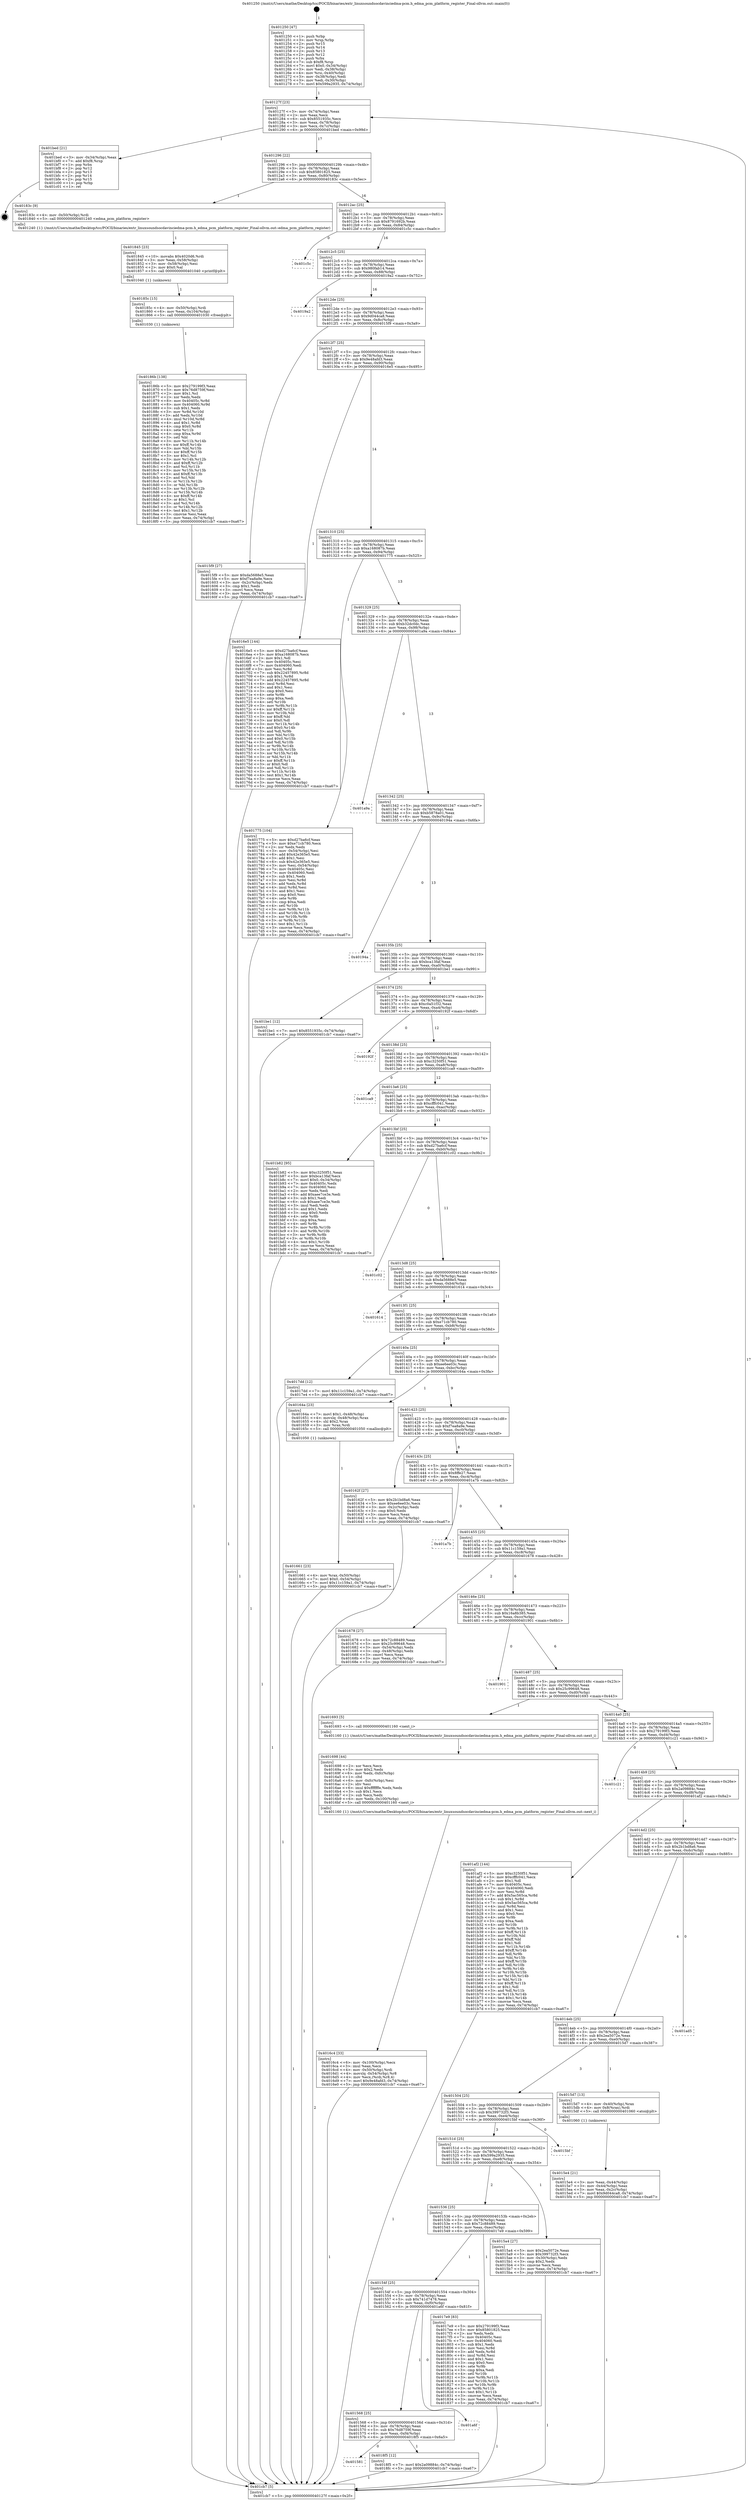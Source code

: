 digraph "0x401250" {
  label = "0x401250 (/mnt/c/Users/mathe/Desktop/tcc/POCII/binaries/extr_linuxsoundsocdavinciedma-pcm.h_edma_pcm_platform_register_Final-ollvm.out::main(0))"
  labelloc = "t"
  node[shape=record]

  Entry [label="",width=0.3,height=0.3,shape=circle,fillcolor=black,style=filled]
  "0x40127f" [label="{
     0x40127f [23]\l
     | [instrs]\l
     &nbsp;&nbsp;0x40127f \<+3\>: mov -0x74(%rbp),%eax\l
     &nbsp;&nbsp;0x401282 \<+2\>: mov %eax,%ecx\l
     &nbsp;&nbsp;0x401284 \<+6\>: sub $0x8551935c,%ecx\l
     &nbsp;&nbsp;0x40128a \<+3\>: mov %eax,-0x78(%rbp)\l
     &nbsp;&nbsp;0x40128d \<+3\>: mov %ecx,-0x7c(%rbp)\l
     &nbsp;&nbsp;0x401290 \<+6\>: je 0000000000401bed \<main+0x99d\>\l
  }"]
  "0x401bed" [label="{
     0x401bed [21]\l
     | [instrs]\l
     &nbsp;&nbsp;0x401bed \<+3\>: mov -0x34(%rbp),%eax\l
     &nbsp;&nbsp;0x401bf0 \<+7\>: add $0xf8,%rsp\l
     &nbsp;&nbsp;0x401bf7 \<+1\>: pop %rbx\l
     &nbsp;&nbsp;0x401bf8 \<+2\>: pop %r12\l
     &nbsp;&nbsp;0x401bfa \<+2\>: pop %r13\l
     &nbsp;&nbsp;0x401bfc \<+2\>: pop %r14\l
     &nbsp;&nbsp;0x401bfe \<+2\>: pop %r15\l
     &nbsp;&nbsp;0x401c00 \<+1\>: pop %rbp\l
     &nbsp;&nbsp;0x401c01 \<+1\>: ret\l
  }"]
  "0x401296" [label="{
     0x401296 [22]\l
     | [instrs]\l
     &nbsp;&nbsp;0x401296 \<+5\>: jmp 000000000040129b \<main+0x4b\>\l
     &nbsp;&nbsp;0x40129b \<+3\>: mov -0x78(%rbp),%eax\l
     &nbsp;&nbsp;0x40129e \<+5\>: sub $0x85801825,%eax\l
     &nbsp;&nbsp;0x4012a3 \<+3\>: mov %eax,-0x80(%rbp)\l
     &nbsp;&nbsp;0x4012a6 \<+6\>: je 000000000040183c \<main+0x5ec\>\l
  }"]
  Exit [label="",width=0.3,height=0.3,shape=circle,fillcolor=black,style=filled,peripheries=2]
  "0x40183c" [label="{
     0x40183c [9]\l
     | [instrs]\l
     &nbsp;&nbsp;0x40183c \<+4\>: mov -0x50(%rbp),%rdi\l
     &nbsp;&nbsp;0x401840 \<+5\>: call 0000000000401240 \<edma_pcm_platform_register\>\l
     | [calls]\l
     &nbsp;&nbsp;0x401240 \{1\} (/mnt/c/Users/mathe/Desktop/tcc/POCII/binaries/extr_linuxsoundsocdavinciedma-pcm.h_edma_pcm_platform_register_Final-ollvm.out::edma_pcm_platform_register)\l
  }"]
  "0x4012ac" [label="{
     0x4012ac [25]\l
     | [instrs]\l
     &nbsp;&nbsp;0x4012ac \<+5\>: jmp 00000000004012b1 \<main+0x61\>\l
     &nbsp;&nbsp;0x4012b1 \<+3\>: mov -0x78(%rbp),%eax\l
     &nbsp;&nbsp;0x4012b4 \<+5\>: sub $0x8791692b,%eax\l
     &nbsp;&nbsp;0x4012b9 \<+6\>: mov %eax,-0x84(%rbp)\l
     &nbsp;&nbsp;0x4012bf \<+6\>: je 0000000000401c5c \<main+0xa0c\>\l
  }"]
  "0x401581" [label="{
     0x401581\l
  }", style=dashed]
  "0x401c5c" [label="{
     0x401c5c\l
  }", style=dashed]
  "0x4012c5" [label="{
     0x4012c5 [25]\l
     | [instrs]\l
     &nbsp;&nbsp;0x4012c5 \<+5\>: jmp 00000000004012ca \<main+0x7a\>\l
     &nbsp;&nbsp;0x4012ca \<+3\>: mov -0x78(%rbp),%eax\l
     &nbsp;&nbsp;0x4012cd \<+5\>: sub $0x980fab14,%eax\l
     &nbsp;&nbsp;0x4012d2 \<+6\>: mov %eax,-0x88(%rbp)\l
     &nbsp;&nbsp;0x4012d8 \<+6\>: je 00000000004019a2 \<main+0x752\>\l
  }"]
  "0x4018f5" [label="{
     0x4018f5 [12]\l
     | [instrs]\l
     &nbsp;&nbsp;0x4018f5 \<+7\>: movl $0x2a09884c,-0x74(%rbp)\l
     &nbsp;&nbsp;0x4018fc \<+5\>: jmp 0000000000401cb7 \<main+0xa67\>\l
  }"]
  "0x4019a2" [label="{
     0x4019a2\l
  }", style=dashed]
  "0x4012de" [label="{
     0x4012de [25]\l
     | [instrs]\l
     &nbsp;&nbsp;0x4012de \<+5\>: jmp 00000000004012e3 \<main+0x93\>\l
     &nbsp;&nbsp;0x4012e3 \<+3\>: mov -0x78(%rbp),%eax\l
     &nbsp;&nbsp;0x4012e6 \<+5\>: sub $0x9d044ca8,%eax\l
     &nbsp;&nbsp;0x4012eb \<+6\>: mov %eax,-0x8c(%rbp)\l
     &nbsp;&nbsp;0x4012f1 \<+6\>: je 00000000004015f9 \<main+0x3a9\>\l
  }"]
  "0x401568" [label="{
     0x401568 [25]\l
     | [instrs]\l
     &nbsp;&nbsp;0x401568 \<+5\>: jmp 000000000040156d \<main+0x31d\>\l
     &nbsp;&nbsp;0x40156d \<+3\>: mov -0x78(%rbp),%eax\l
     &nbsp;&nbsp;0x401570 \<+5\>: sub $0x76d8759f,%eax\l
     &nbsp;&nbsp;0x401575 \<+6\>: mov %eax,-0xf4(%rbp)\l
     &nbsp;&nbsp;0x40157b \<+6\>: je 00000000004018f5 \<main+0x6a5\>\l
  }"]
  "0x4015f9" [label="{
     0x4015f9 [27]\l
     | [instrs]\l
     &nbsp;&nbsp;0x4015f9 \<+5\>: mov $0xda5688e5,%eax\l
     &nbsp;&nbsp;0x4015fe \<+5\>: mov $0xf7ea8a9e,%ecx\l
     &nbsp;&nbsp;0x401603 \<+3\>: mov -0x2c(%rbp),%edx\l
     &nbsp;&nbsp;0x401606 \<+3\>: cmp $0x1,%edx\l
     &nbsp;&nbsp;0x401609 \<+3\>: cmovl %ecx,%eax\l
     &nbsp;&nbsp;0x40160c \<+3\>: mov %eax,-0x74(%rbp)\l
     &nbsp;&nbsp;0x40160f \<+5\>: jmp 0000000000401cb7 \<main+0xa67\>\l
  }"]
  "0x4012f7" [label="{
     0x4012f7 [25]\l
     | [instrs]\l
     &nbsp;&nbsp;0x4012f7 \<+5\>: jmp 00000000004012fc \<main+0xac\>\l
     &nbsp;&nbsp;0x4012fc \<+3\>: mov -0x78(%rbp),%eax\l
     &nbsp;&nbsp;0x4012ff \<+5\>: sub $0x9e48afd3,%eax\l
     &nbsp;&nbsp;0x401304 \<+6\>: mov %eax,-0x90(%rbp)\l
     &nbsp;&nbsp;0x40130a \<+6\>: je 00000000004016e5 \<main+0x495\>\l
  }"]
  "0x401a6f" [label="{
     0x401a6f\l
  }", style=dashed]
  "0x4016e5" [label="{
     0x4016e5 [144]\l
     | [instrs]\l
     &nbsp;&nbsp;0x4016e5 \<+5\>: mov $0xd27ba6cf,%eax\l
     &nbsp;&nbsp;0x4016ea \<+5\>: mov $0xa168087b,%ecx\l
     &nbsp;&nbsp;0x4016ef \<+2\>: mov $0x1,%dl\l
     &nbsp;&nbsp;0x4016f1 \<+7\>: mov 0x40405c,%esi\l
     &nbsp;&nbsp;0x4016f8 \<+7\>: mov 0x404060,%edi\l
     &nbsp;&nbsp;0x4016ff \<+3\>: mov %esi,%r8d\l
     &nbsp;&nbsp;0x401702 \<+7\>: sub $0x22457895,%r8d\l
     &nbsp;&nbsp;0x401709 \<+4\>: sub $0x1,%r8d\l
     &nbsp;&nbsp;0x40170d \<+7\>: add $0x22457895,%r8d\l
     &nbsp;&nbsp;0x401714 \<+4\>: imul %r8d,%esi\l
     &nbsp;&nbsp;0x401718 \<+3\>: and $0x1,%esi\l
     &nbsp;&nbsp;0x40171b \<+3\>: cmp $0x0,%esi\l
     &nbsp;&nbsp;0x40171e \<+4\>: sete %r9b\l
     &nbsp;&nbsp;0x401722 \<+3\>: cmp $0xa,%edi\l
     &nbsp;&nbsp;0x401725 \<+4\>: setl %r10b\l
     &nbsp;&nbsp;0x401729 \<+3\>: mov %r9b,%r11b\l
     &nbsp;&nbsp;0x40172c \<+4\>: xor $0xff,%r11b\l
     &nbsp;&nbsp;0x401730 \<+3\>: mov %r10b,%bl\l
     &nbsp;&nbsp;0x401733 \<+3\>: xor $0xff,%bl\l
     &nbsp;&nbsp;0x401736 \<+3\>: xor $0x0,%dl\l
     &nbsp;&nbsp;0x401739 \<+3\>: mov %r11b,%r14b\l
     &nbsp;&nbsp;0x40173c \<+4\>: and $0x0,%r14b\l
     &nbsp;&nbsp;0x401740 \<+3\>: and %dl,%r9b\l
     &nbsp;&nbsp;0x401743 \<+3\>: mov %bl,%r15b\l
     &nbsp;&nbsp;0x401746 \<+4\>: and $0x0,%r15b\l
     &nbsp;&nbsp;0x40174a \<+3\>: and %dl,%r10b\l
     &nbsp;&nbsp;0x40174d \<+3\>: or %r9b,%r14b\l
     &nbsp;&nbsp;0x401750 \<+3\>: or %r10b,%r15b\l
     &nbsp;&nbsp;0x401753 \<+3\>: xor %r15b,%r14b\l
     &nbsp;&nbsp;0x401756 \<+3\>: or %bl,%r11b\l
     &nbsp;&nbsp;0x401759 \<+4\>: xor $0xff,%r11b\l
     &nbsp;&nbsp;0x40175d \<+3\>: or $0x0,%dl\l
     &nbsp;&nbsp;0x401760 \<+3\>: and %dl,%r11b\l
     &nbsp;&nbsp;0x401763 \<+3\>: or %r11b,%r14b\l
     &nbsp;&nbsp;0x401766 \<+4\>: test $0x1,%r14b\l
     &nbsp;&nbsp;0x40176a \<+3\>: cmovne %ecx,%eax\l
     &nbsp;&nbsp;0x40176d \<+3\>: mov %eax,-0x74(%rbp)\l
     &nbsp;&nbsp;0x401770 \<+5\>: jmp 0000000000401cb7 \<main+0xa67\>\l
  }"]
  "0x401310" [label="{
     0x401310 [25]\l
     | [instrs]\l
     &nbsp;&nbsp;0x401310 \<+5\>: jmp 0000000000401315 \<main+0xc5\>\l
     &nbsp;&nbsp;0x401315 \<+3\>: mov -0x78(%rbp),%eax\l
     &nbsp;&nbsp;0x401318 \<+5\>: sub $0xa168087b,%eax\l
     &nbsp;&nbsp;0x40131d \<+6\>: mov %eax,-0x94(%rbp)\l
     &nbsp;&nbsp;0x401323 \<+6\>: je 0000000000401775 \<main+0x525\>\l
  }"]
  "0x40186b" [label="{
     0x40186b [138]\l
     | [instrs]\l
     &nbsp;&nbsp;0x40186b \<+5\>: mov $0x279199f3,%eax\l
     &nbsp;&nbsp;0x401870 \<+5\>: mov $0x76d8759f,%esi\l
     &nbsp;&nbsp;0x401875 \<+2\>: mov $0x1,%cl\l
     &nbsp;&nbsp;0x401877 \<+2\>: xor %edx,%edx\l
     &nbsp;&nbsp;0x401879 \<+8\>: mov 0x40405c,%r8d\l
     &nbsp;&nbsp;0x401881 \<+8\>: mov 0x404060,%r9d\l
     &nbsp;&nbsp;0x401889 \<+3\>: sub $0x1,%edx\l
     &nbsp;&nbsp;0x40188c \<+3\>: mov %r8d,%r10d\l
     &nbsp;&nbsp;0x40188f \<+3\>: add %edx,%r10d\l
     &nbsp;&nbsp;0x401892 \<+4\>: imul %r10d,%r8d\l
     &nbsp;&nbsp;0x401896 \<+4\>: and $0x1,%r8d\l
     &nbsp;&nbsp;0x40189a \<+4\>: cmp $0x0,%r8d\l
     &nbsp;&nbsp;0x40189e \<+4\>: sete %r11b\l
     &nbsp;&nbsp;0x4018a2 \<+4\>: cmp $0xa,%r9d\l
     &nbsp;&nbsp;0x4018a6 \<+3\>: setl %bl\l
     &nbsp;&nbsp;0x4018a9 \<+3\>: mov %r11b,%r14b\l
     &nbsp;&nbsp;0x4018ac \<+4\>: xor $0xff,%r14b\l
     &nbsp;&nbsp;0x4018b0 \<+3\>: mov %bl,%r15b\l
     &nbsp;&nbsp;0x4018b3 \<+4\>: xor $0xff,%r15b\l
     &nbsp;&nbsp;0x4018b7 \<+3\>: xor $0x1,%cl\l
     &nbsp;&nbsp;0x4018ba \<+3\>: mov %r14b,%r12b\l
     &nbsp;&nbsp;0x4018bd \<+4\>: and $0xff,%r12b\l
     &nbsp;&nbsp;0x4018c1 \<+3\>: and %cl,%r11b\l
     &nbsp;&nbsp;0x4018c4 \<+3\>: mov %r15b,%r13b\l
     &nbsp;&nbsp;0x4018c7 \<+4\>: and $0xff,%r13b\l
     &nbsp;&nbsp;0x4018cb \<+2\>: and %cl,%bl\l
     &nbsp;&nbsp;0x4018cd \<+3\>: or %r11b,%r12b\l
     &nbsp;&nbsp;0x4018d0 \<+3\>: or %bl,%r13b\l
     &nbsp;&nbsp;0x4018d3 \<+3\>: xor %r13b,%r12b\l
     &nbsp;&nbsp;0x4018d6 \<+3\>: or %r15b,%r14b\l
     &nbsp;&nbsp;0x4018d9 \<+4\>: xor $0xff,%r14b\l
     &nbsp;&nbsp;0x4018dd \<+3\>: or $0x1,%cl\l
     &nbsp;&nbsp;0x4018e0 \<+3\>: and %cl,%r14b\l
     &nbsp;&nbsp;0x4018e3 \<+3\>: or %r14b,%r12b\l
     &nbsp;&nbsp;0x4018e6 \<+4\>: test $0x1,%r12b\l
     &nbsp;&nbsp;0x4018ea \<+3\>: cmovne %esi,%eax\l
     &nbsp;&nbsp;0x4018ed \<+3\>: mov %eax,-0x74(%rbp)\l
     &nbsp;&nbsp;0x4018f0 \<+5\>: jmp 0000000000401cb7 \<main+0xa67\>\l
  }"]
  "0x401775" [label="{
     0x401775 [104]\l
     | [instrs]\l
     &nbsp;&nbsp;0x401775 \<+5\>: mov $0xd27ba6cf,%eax\l
     &nbsp;&nbsp;0x40177a \<+5\>: mov $0xe71cb780,%ecx\l
     &nbsp;&nbsp;0x40177f \<+2\>: xor %edx,%edx\l
     &nbsp;&nbsp;0x401781 \<+3\>: mov -0x54(%rbp),%esi\l
     &nbsp;&nbsp;0x401784 \<+6\>: add $0x42e365e5,%esi\l
     &nbsp;&nbsp;0x40178a \<+3\>: add $0x1,%esi\l
     &nbsp;&nbsp;0x40178d \<+6\>: sub $0x42e365e5,%esi\l
     &nbsp;&nbsp;0x401793 \<+3\>: mov %esi,-0x54(%rbp)\l
     &nbsp;&nbsp;0x401796 \<+7\>: mov 0x40405c,%esi\l
     &nbsp;&nbsp;0x40179d \<+7\>: mov 0x404060,%edi\l
     &nbsp;&nbsp;0x4017a4 \<+3\>: sub $0x1,%edx\l
     &nbsp;&nbsp;0x4017a7 \<+3\>: mov %esi,%r8d\l
     &nbsp;&nbsp;0x4017aa \<+3\>: add %edx,%r8d\l
     &nbsp;&nbsp;0x4017ad \<+4\>: imul %r8d,%esi\l
     &nbsp;&nbsp;0x4017b1 \<+3\>: and $0x1,%esi\l
     &nbsp;&nbsp;0x4017b4 \<+3\>: cmp $0x0,%esi\l
     &nbsp;&nbsp;0x4017b7 \<+4\>: sete %r9b\l
     &nbsp;&nbsp;0x4017bb \<+3\>: cmp $0xa,%edi\l
     &nbsp;&nbsp;0x4017be \<+4\>: setl %r10b\l
     &nbsp;&nbsp;0x4017c2 \<+3\>: mov %r9b,%r11b\l
     &nbsp;&nbsp;0x4017c5 \<+3\>: and %r10b,%r11b\l
     &nbsp;&nbsp;0x4017c8 \<+3\>: xor %r10b,%r9b\l
     &nbsp;&nbsp;0x4017cb \<+3\>: or %r9b,%r11b\l
     &nbsp;&nbsp;0x4017ce \<+4\>: test $0x1,%r11b\l
     &nbsp;&nbsp;0x4017d2 \<+3\>: cmovne %ecx,%eax\l
     &nbsp;&nbsp;0x4017d5 \<+3\>: mov %eax,-0x74(%rbp)\l
     &nbsp;&nbsp;0x4017d8 \<+5\>: jmp 0000000000401cb7 \<main+0xa67\>\l
  }"]
  "0x401329" [label="{
     0x401329 [25]\l
     | [instrs]\l
     &nbsp;&nbsp;0x401329 \<+5\>: jmp 000000000040132e \<main+0xde\>\l
     &nbsp;&nbsp;0x40132e \<+3\>: mov -0x78(%rbp),%eax\l
     &nbsp;&nbsp;0x401331 \<+5\>: sub $0xb32dc0dc,%eax\l
     &nbsp;&nbsp;0x401336 \<+6\>: mov %eax,-0x98(%rbp)\l
     &nbsp;&nbsp;0x40133c \<+6\>: je 0000000000401a9a \<main+0x84a\>\l
  }"]
  "0x40185c" [label="{
     0x40185c [15]\l
     | [instrs]\l
     &nbsp;&nbsp;0x40185c \<+4\>: mov -0x50(%rbp),%rdi\l
     &nbsp;&nbsp;0x401860 \<+6\>: mov %eax,-0x104(%rbp)\l
     &nbsp;&nbsp;0x401866 \<+5\>: call 0000000000401030 \<free@plt\>\l
     | [calls]\l
     &nbsp;&nbsp;0x401030 \{1\} (unknown)\l
  }"]
  "0x401a9a" [label="{
     0x401a9a\l
  }", style=dashed]
  "0x401342" [label="{
     0x401342 [25]\l
     | [instrs]\l
     &nbsp;&nbsp;0x401342 \<+5\>: jmp 0000000000401347 \<main+0xf7\>\l
     &nbsp;&nbsp;0x401347 \<+3\>: mov -0x78(%rbp),%eax\l
     &nbsp;&nbsp;0x40134a \<+5\>: sub $0xb5878a01,%eax\l
     &nbsp;&nbsp;0x40134f \<+6\>: mov %eax,-0x9c(%rbp)\l
     &nbsp;&nbsp;0x401355 \<+6\>: je 000000000040194a \<main+0x6fa\>\l
  }"]
  "0x401845" [label="{
     0x401845 [23]\l
     | [instrs]\l
     &nbsp;&nbsp;0x401845 \<+10\>: movabs $0x4020d6,%rdi\l
     &nbsp;&nbsp;0x40184f \<+3\>: mov %eax,-0x58(%rbp)\l
     &nbsp;&nbsp;0x401852 \<+3\>: mov -0x58(%rbp),%esi\l
     &nbsp;&nbsp;0x401855 \<+2\>: mov $0x0,%al\l
     &nbsp;&nbsp;0x401857 \<+5\>: call 0000000000401040 \<printf@plt\>\l
     | [calls]\l
     &nbsp;&nbsp;0x401040 \{1\} (unknown)\l
  }"]
  "0x40194a" [label="{
     0x40194a\l
  }", style=dashed]
  "0x40135b" [label="{
     0x40135b [25]\l
     | [instrs]\l
     &nbsp;&nbsp;0x40135b \<+5\>: jmp 0000000000401360 \<main+0x110\>\l
     &nbsp;&nbsp;0x401360 \<+3\>: mov -0x78(%rbp),%eax\l
     &nbsp;&nbsp;0x401363 \<+5\>: sub $0xbca13faf,%eax\l
     &nbsp;&nbsp;0x401368 \<+6\>: mov %eax,-0xa0(%rbp)\l
     &nbsp;&nbsp;0x40136e \<+6\>: je 0000000000401be1 \<main+0x991\>\l
  }"]
  "0x40154f" [label="{
     0x40154f [25]\l
     | [instrs]\l
     &nbsp;&nbsp;0x40154f \<+5\>: jmp 0000000000401554 \<main+0x304\>\l
     &nbsp;&nbsp;0x401554 \<+3\>: mov -0x78(%rbp),%eax\l
     &nbsp;&nbsp;0x401557 \<+5\>: sub $0x741d7478,%eax\l
     &nbsp;&nbsp;0x40155c \<+6\>: mov %eax,-0xf0(%rbp)\l
     &nbsp;&nbsp;0x401562 \<+6\>: je 0000000000401a6f \<main+0x81f\>\l
  }"]
  "0x401be1" [label="{
     0x401be1 [12]\l
     | [instrs]\l
     &nbsp;&nbsp;0x401be1 \<+7\>: movl $0x8551935c,-0x74(%rbp)\l
     &nbsp;&nbsp;0x401be8 \<+5\>: jmp 0000000000401cb7 \<main+0xa67\>\l
  }"]
  "0x401374" [label="{
     0x401374 [25]\l
     | [instrs]\l
     &nbsp;&nbsp;0x401374 \<+5\>: jmp 0000000000401379 \<main+0x129\>\l
     &nbsp;&nbsp;0x401379 \<+3\>: mov -0x78(%rbp),%eax\l
     &nbsp;&nbsp;0x40137c \<+5\>: sub $0xc0a51f32,%eax\l
     &nbsp;&nbsp;0x401381 \<+6\>: mov %eax,-0xa4(%rbp)\l
     &nbsp;&nbsp;0x401387 \<+6\>: je 000000000040192f \<main+0x6df\>\l
  }"]
  "0x4017e9" [label="{
     0x4017e9 [83]\l
     | [instrs]\l
     &nbsp;&nbsp;0x4017e9 \<+5\>: mov $0x279199f3,%eax\l
     &nbsp;&nbsp;0x4017ee \<+5\>: mov $0x85801825,%ecx\l
     &nbsp;&nbsp;0x4017f3 \<+2\>: xor %edx,%edx\l
     &nbsp;&nbsp;0x4017f5 \<+7\>: mov 0x40405c,%esi\l
     &nbsp;&nbsp;0x4017fc \<+7\>: mov 0x404060,%edi\l
     &nbsp;&nbsp;0x401803 \<+3\>: sub $0x1,%edx\l
     &nbsp;&nbsp;0x401806 \<+3\>: mov %esi,%r8d\l
     &nbsp;&nbsp;0x401809 \<+3\>: add %edx,%r8d\l
     &nbsp;&nbsp;0x40180c \<+4\>: imul %r8d,%esi\l
     &nbsp;&nbsp;0x401810 \<+3\>: and $0x1,%esi\l
     &nbsp;&nbsp;0x401813 \<+3\>: cmp $0x0,%esi\l
     &nbsp;&nbsp;0x401816 \<+4\>: sete %r9b\l
     &nbsp;&nbsp;0x40181a \<+3\>: cmp $0xa,%edi\l
     &nbsp;&nbsp;0x40181d \<+4\>: setl %r10b\l
     &nbsp;&nbsp;0x401821 \<+3\>: mov %r9b,%r11b\l
     &nbsp;&nbsp;0x401824 \<+3\>: and %r10b,%r11b\l
     &nbsp;&nbsp;0x401827 \<+3\>: xor %r10b,%r9b\l
     &nbsp;&nbsp;0x40182a \<+3\>: or %r9b,%r11b\l
     &nbsp;&nbsp;0x40182d \<+4\>: test $0x1,%r11b\l
     &nbsp;&nbsp;0x401831 \<+3\>: cmovne %ecx,%eax\l
     &nbsp;&nbsp;0x401834 \<+3\>: mov %eax,-0x74(%rbp)\l
     &nbsp;&nbsp;0x401837 \<+5\>: jmp 0000000000401cb7 \<main+0xa67\>\l
  }"]
  "0x40192f" [label="{
     0x40192f\l
  }", style=dashed]
  "0x40138d" [label="{
     0x40138d [25]\l
     | [instrs]\l
     &nbsp;&nbsp;0x40138d \<+5\>: jmp 0000000000401392 \<main+0x142\>\l
     &nbsp;&nbsp;0x401392 \<+3\>: mov -0x78(%rbp),%eax\l
     &nbsp;&nbsp;0x401395 \<+5\>: sub $0xc3250f51,%eax\l
     &nbsp;&nbsp;0x40139a \<+6\>: mov %eax,-0xa8(%rbp)\l
     &nbsp;&nbsp;0x4013a0 \<+6\>: je 0000000000401ca9 \<main+0xa59\>\l
  }"]
  "0x4016c4" [label="{
     0x4016c4 [33]\l
     | [instrs]\l
     &nbsp;&nbsp;0x4016c4 \<+6\>: mov -0x100(%rbp),%ecx\l
     &nbsp;&nbsp;0x4016ca \<+3\>: imul %eax,%ecx\l
     &nbsp;&nbsp;0x4016cd \<+4\>: mov -0x50(%rbp),%rdi\l
     &nbsp;&nbsp;0x4016d1 \<+4\>: movslq -0x54(%rbp),%r8\l
     &nbsp;&nbsp;0x4016d5 \<+4\>: mov %ecx,(%rdi,%r8,4)\l
     &nbsp;&nbsp;0x4016d9 \<+7\>: movl $0x9e48afd3,-0x74(%rbp)\l
     &nbsp;&nbsp;0x4016e0 \<+5\>: jmp 0000000000401cb7 \<main+0xa67\>\l
  }"]
  "0x401ca9" [label="{
     0x401ca9\l
  }", style=dashed]
  "0x4013a6" [label="{
     0x4013a6 [25]\l
     | [instrs]\l
     &nbsp;&nbsp;0x4013a6 \<+5\>: jmp 00000000004013ab \<main+0x15b\>\l
     &nbsp;&nbsp;0x4013ab \<+3\>: mov -0x78(%rbp),%eax\l
     &nbsp;&nbsp;0x4013ae \<+5\>: sub $0xcfffc041,%eax\l
     &nbsp;&nbsp;0x4013b3 \<+6\>: mov %eax,-0xac(%rbp)\l
     &nbsp;&nbsp;0x4013b9 \<+6\>: je 0000000000401b82 \<main+0x932\>\l
  }"]
  "0x401698" [label="{
     0x401698 [44]\l
     | [instrs]\l
     &nbsp;&nbsp;0x401698 \<+2\>: xor %ecx,%ecx\l
     &nbsp;&nbsp;0x40169a \<+5\>: mov $0x2,%edx\l
     &nbsp;&nbsp;0x40169f \<+6\>: mov %edx,-0xfc(%rbp)\l
     &nbsp;&nbsp;0x4016a5 \<+1\>: cltd\l
     &nbsp;&nbsp;0x4016a6 \<+6\>: mov -0xfc(%rbp),%esi\l
     &nbsp;&nbsp;0x4016ac \<+2\>: idiv %esi\l
     &nbsp;&nbsp;0x4016ae \<+6\>: imul $0xfffffffe,%edx,%edx\l
     &nbsp;&nbsp;0x4016b4 \<+3\>: sub $0x1,%ecx\l
     &nbsp;&nbsp;0x4016b7 \<+2\>: sub %ecx,%edx\l
     &nbsp;&nbsp;0x4016b9 \<+6\>: mov %edx,-0x100(%rbp)\l
     &nbsp;&nbsp;0x4016bf \<+5\>: call 0000000000401160 \<next_i\>\l
     | [calls]\l
     &nbsp;&nbsp;0x401160 \{1\} (/mnt/c/Users/mathe/Desktop/tcc/POCII/binaries/extr_linuxsoundsocdavinciedma-pcm.h_edma_pcm_platform_register_Final-ollvm.out::next_i)\l
  }"]
  "0x401b82" [label="{
     0x401b82 [95]\l
     | [instrs]\l
     &nbsp;&nbsp;0x401b82 \<+5\>: mov $0xc3250f51,%eax\l
     &nbsp;&nbsp;0x401b87 \<+5\>: mov $0xbca13faf,%ecx\l
     &nbsp;&nbsp;0x401b8c \<+7\>: movl $0x0,-0x34(%rbp)\l
     &nbsp;&nbsp;0x401b93 \<+7\>: mov 0x40405c,%edx\l
     &nbsp;&nbsp;0x401b9a \<+7\>: mov 0x404060,%esi\l
     &nbsp;&nbsp;0x401ba1 \<+2\>: mov %edx,%edi\l
     &nbsp;&nbsp;0x401ba3 \<+6\>: add $0xaee7ce3e,%edi\l
     &nbsp;&nbsp;0x401ba9 \<+3\>: sub $0x1,%edi\l
     &nbsp;&nbsp;0x401bac \<+6\>: sub $0xaee7ce3e,%edi\l
     &nbsp;&nbsp;0x401bb2 \<+3\>: imul %edi,%edx\l
     &nbsp;&nbsp;0x401bb5 \<+3\>: and $0x1,%edx\l
     &nbsp;&nbsp;0x401bb8 \<+3\>: cmp $0x0,%edx\l
     &nbsp;&nbsp;0x401bbb \<+4\>: sete %r8b\l
     &nbsp;&nbsp;0x401bbf \<+3\>: cmp $0xa,%esi\l
     &nbsp;&nbsp;0x401bc2 \<+4\>: setl %r9b\l
     &nbsp;&nbsp;0x401bc6 \<+3\>: mov %r8b,%r10b\l
     &nbsp;&nbsp;0x401bc9 \<+3\>: and %r9b,%r10b\l
     &nbsp;&nbsp;0x401bcc \<+3\>: xor %r9b,%r8b\l
     &nbsp;&nbsp;0x401bcf \<+3\>: or %r8b,%r10b\l
     &nbsp;&nbsp;0x401bd2 \<+4\>: test $0x1,%r10b\l
     &nbsp;&nbsp;0x401bd6 \<+3\>: cmovne %ecx,%eax\l
     &nbsp;&nbsp;0x401bd9 \<+3\>: mov %eax,-0x74(%rbp)\l
     &nbsp;&nbsp;0x401bdc \<+5\>: jmp 0000000000401cb7 \<main+0xa67\>\l
  }"]
  "0x4013bf" [label="{
     0x4013bf [25]\l
     | [instrs]\l
     &nbsp;&nbsp;0x4013bf \<+5\>: jmp 00000000004013c4 \<main+0x174\>\l
     &nbsp;&nbsp;0x4013c4 \<+3\>: mov -0x78(%rbp),%eax\l
     &nbsp;&nbsp;0x4013c7 \<+5\>: sub $0xd27ba6cf,%eax\l
     &nbsp;&nbsp;0x4013cc \<+6\>: mov %eax,-0xb0(%rbp)\l
     &nbsp;&nbsp;0x4013d2 \<+6\>: je 0000000000401c02 \<main+0x9b2\>\l
  }"]
  "0x401661" [label="{
     0x401661 [23]\l
     | [instrs]\l
     &nbsp;&nbsp;0x401661 \<+4\>: mov %rax,-0x50(%rbp)\l
     &nbsp;&nbsp;0x401665 \<+7\>: movl $0x0,-0x54(%rbp)\l
     &nbsp;&nbsp;0x40166c \<+7\>: movl $0x11c159a1,-0x74(%rbp)\l
     &nbsp;&nbsp;0x401673 \<+5\>: jmp 0000000000401cb7 \<main+0xa67\>\l
  }"]
  "0x401c02" [label="{
     0x401c02\l
  }", style=dashed]
  "0x4013d8" [label="{
     0x4013d8 [25]\l
     | [instrs]\l
     &nbsp;&nbsp;0x4013d8 \<+5\>: jmp 00000000004013dd \<main+0x18d\>\l
     &nbsp;&nbsp;0x4013dd \<+3\>: mov -0x78(%rbp),%eax\l
     &nbsp;&nbsp;0x4013e0 \<+5\>: sub $0xda5688e5,%eax\l
     &nbsp;&nbsp;0x4013e5 \<+6\>: mov %eax,-0xb4(%rbp)\l
     &nbsp;&nbsp;0x4013eb \<+6\>: je 0000000000401614 \<main+0x3c4\>\l
  }"]
  "0x4015e4" [label="{
     0x4015e4 [21]\l
     | [instrs]\l
     &nbsp;&nbsp;0x4015e4 \<+3\>: mov %eax,-0x44(%rbp)\l
     &nbsp;&nbsp;0x4015e7 \<+3\>: mov -0x44(%rbp),%eax\l
     &nbsp;&nbsp;0x4015ea \<+3\>: mov %eax,-0x2c(%rbp)\l
     &nbsp;&nbsp;0x4015ed \<+7\>: movl $0x9d044ca8,-0x74(%rbp)\l
     &nbsp;&nbsp;0x4015f4 \<+5\>: jmp 0000000000401cb7 \<main+0xa67\>\l
  }"]
  "0x401614" [label="{
     0x401614\l
  }", style=dashed]
  "0x4013f1" [label="{
     0x4013f1 [25]\l
     | [instrs]\l
     &nbsp;&nbsp;0x4013f1 \<+5\>: jmp 00000000004013f6 \<main+0x1a6\>\l
     &nbsp;&nbsp;0x4013f6 \<+3\>: mov -0x78(%rbp),%eax\l
     &nbsp;&nbsp;0x4013f9 \<+5\>: sub $0xe71cb780,%eax\l
     &nbsp;&nbsp;0x4013fe \<+6\>: mov %eax,-0xb8(%rbp)\l
     &nbsp;&nbsp;0x401404 \<+6\>: je 00000000004017dd \<main+0x58d\>\l
  }"]
  "0x401250" [label="{
     0x401250 [47]\l
     | [instrs]\l
     &nbsp;&nbsp;0x401250 \<+1\>: push %rbp\l
     &nbsp;&nbsp;0x401251 \<+3\>: mov %rsp,%rbp\l
     &nbsp;&nbsp;0x401254 \<+2\>: push %r15\l
     &nbsp;&nbsp;0x401256 \<+2\>: push %r14\l
     &nbsp;&nbsp;0x401258 \<+2\>: push %r13\l
     &nbsp;&nbsp;0x40125a \<+2\>: push %r12\l
     &nbsp;&nbsp;0x40125c \<+1\>: push %rbx\l
     &nbsp;&nbsp;0x40125d \<+7\>: sub $0xf8,%rsp\l
     &nbsp;&nbsp;0x401264 \<+7\>: movl $0x0,-0x34(%rbp)\l
     &nbsp;&nbsp;0x40126b \<+3\>: mov %edi,-0x38(%rbp)\l
     &nbsp;&nbsp;0x40126e \<+4\>: mov %rsi,-0x40(%rbp)\l
     &nbsp;&nbsp;0x401272 \<+3\>: mov -0x38(%rbp),%edi\l
     &nbsp;&nbsp;0x401275 \<+3\>: mov %edi,-0x30(%rbp)\l
     &nbsp;&nbsp;0x401278 \<+7\>: movl $0x599a2935,-0x74(%rbp)\l
  }"]
  "0x4017dd" [label="{
     0x4017dd [12]\l
     | [instrs]\l
     &nbsp;&nbsp;0x4017dd \<+7\>: movl $0x11c159a1,-0x74(%rbp)\l
     &nbsp;&nbsp;0x4017e4 \<+5\>: jmp 0000000000401cb7 \<main+0xa67\>\l
  }"]
  "0x40140a" [label="{
     0x40140a [25]\l
     | [instrs]\l
     &nbsp;&nbsp;0x40140a \<+5\>: jmp 000000000040140f \<main+0x1bf\>\l
     &nbsp;&nbsp;0x40140f \<+3\>: mov -0x78(%rbp),%eax\l
     &nbsp;&nbsp;0x401412 \<+5\>: sub $0xee6ee03c,%eax\l
     &nbsp;&nbsp;0x401417 \<+6\>: mov %eax,-0xbc(%rbp)\l
     &nbsp;&nbsp;0x40141d \<+6\>: je 000000000040164a \<main+0x3fa\>\l
  }"]
  "0x401cb7" [label="{
     0x401cb7 [5]\l
     | [instrs]\l
     &nbsp;&nbsp;0x401cb7 \<+5\>: jmp 000000000040127f \<main+0x2f\>\l
  }"]
  "0x40164a" [label="{
     0x40164a [23]\l
     | [instrs]\l
     &nbsp;&nbsp;0x40164a \<+7\>: movl $0x1,-0x48(%rbp)\l
     &nbsp;&nbsp;0x401651 \<+4\>: movslq -0x48(%rbp),%rax\l
     &nbsp;&nbsp;0x401655 \<+4\>: shl $0x2,%rax\l
     &nbsp;&nbsp;0x401659 \<+3\>: mov %rax,%rdi\l
     &nbsp;&nbsp;0x40165c \<+5\>: call 0000000000401050 \<malloc@plt\>\l
     | [calls]\l
     &nbsp;&nbsp;0x401050 \{1\} (unknown)\l
  }"]
  "0x401423" [label="{
     0x401423 [25]\l
     | [instrs]\l
     &nbsp;&nbsp;0x401423 \<+5\>: jmp 0000000000401428 \<main+0x1d8\>\l
     &nbsp;&nbsp;0x401428 \<+3\>: mov -0x78(%rbp),%eax\l
     &nbsp;&nbsp;0x40142b \<+5\>: sub $0xf7ea8a9e,%eax\l
     &nbsp;&nbsp;0x401430 \<+6\>: mov %eax,-0xc0(%rbp)\l
     &nbsp;&nbsp;0x401436 \<+6\>: je 000000000040162f \<main+0x3df\>\l
  }"]
  "0x401536" [label="{
     0x401536 [25]\l
     | [instrs]\l
     &nbsp;&nbsp;0x401536 \<+5\>: jmp 000000000040153b \<main+0x2eb\>\l
     &nbsp;&nbsp;0x40153b \<+3\>: mov -0x78(%rbp),%eax\l
     &nbsp;&nbsp;0x40153e \<+5\>: sub $0x72c88489,%eax\l
     &nbsp;&nbsp;0x401543 \<+6\>: mov %eax,-0xec(%rbp)\l
     &nbsp;&nbsp;0x401549 \<+6\>: je 00000000004017e9 \<main+0x599\>\l
  }"]
  "0x40162f" [label="{
     0x40162f [27]\l
     | [instrs]\l
     &nbsp;&nbsp;0x40162f \<+5\>: mov $0x2b1bd8a6,%eax\l
     &nbsp;&nbsp;0x401634 \<+5\>: mov $0xee6ee03c,%ecx\l
     &nbsp;&nbsp;0x401639 \<+3\>: mov -0x2c(%rbp),%edx\l
     &nbsp;&nbsp;0x40163c \<+3\>: cmp $0x0,%edx\l
     &nbsp;&nbsp;0x40163f \<+3\>: cmove %ecx,%eax\l
     &nbsp;&nbsp;0x401642 \<+3\>: mov %eax,-0x74(%rbp)\l
     &nbsp;&nbsp;0x401645 \<+5\>: jmp 0000000000401cb7 \<main+0xa67\>\l
  }"]
  "0x40143c" [label="{
     0x40143c [25]\l
     | [instrs]\l
     &nbsp;&nbsp;0x40143c \<+5\>: jmp 0000000000401441 \<main+0x1f1\>\l
     &nbsp;&nbsp;0x401441 \<+3\>: mov -0x78(%rbp),%eax\l
     &nbsp;&nbsp;0x401444 \<+5\>: sub $0x8ffe27,%eax\l
     &nbsp;&nbsp;0x401449 \<+6\>: mov %eax,-0xc4(%rbp)\l
     &nbsp;&nbsp;0x40144f \<+6\>: je 0000000000401a7b \<main+0x82b\>\l
  }"]
  "0x4015a4" [label="{
     0x4015a4 [27]\l
     | [instrs]\l
     &nbsp;&nbsp;0x4015a4 \<+5\>: mov $0x2ea5072e,%eax\l
     &nbsp;&nbsp;0x4015a9 \<+5\>: mov $0x399732f3,%ecx\l
     &nbsp;&nbsp;0x4015ae \<+3\>: mov -0x30(%rbp),%edx\l
     &nbsp;&nbsp;0x4015b1 \<+3\>: cmp $0x2,%edx\l
     &nbsp;&nbsp;0x4015b4 \<+3\>: cmovne %ecx,%eax\l
     &nbsp;&nbsp;0x4015b7 \<+3\>: mov %eax,-0x74(%rbp)\l
     &nbsp;&nbsp;0x4015ba \<+5\>: jmp 0000000000401cb7 \<main+0xa67\>\l
  }"]
  "0x401a7b" [label="{
     0x401a7b\l
  }", style=dashed]
  "0x401455" [label="{
     0x401455 [25]\l
     | [instrs]\l
     &nbsp;&nbsp;0x401455 \<+5\>: jmp 000000000040145a \<main+0x20a\>\l
     &nbsp;&nbsp;0x40145a \<+3\>: mov -0x78(%rbp),%eax\l
     &nbsp;&nbsp;0x40145d \<+5\>: sub $0x11c159a1,%eax\l
     &nbsp;&nbsp;0x401462 \<+6\>: mov %eax,-0xc8(%rbp)\l
     &nbsp;&nbsp;0x401468 \<+6\>: je 0000000000401678 \<main+0x428\>\l
  }"]
  "0x40151d" [label="{
     0x40151d [25]\l
     | [instrs]\l
     &nbsp;&nbsp;0x40151d \<+5\>: jmp 0000000000401522 \<main+0x2d2\>\l
     &nbsp;&nbsp;0x401522 \<+3\>: mov -0x78(%rbp),%eax\l
     &nbsp;&nbsp;0x401525 \<+5\>: sub $0x599a2935,%eax\l
     &nbsp;&nbsp;0x40152a \<+6\>: mov %eax,-0xe8(%rbp)\l
     &nbsp;&nbsp;0x401530 \<+6\>: je 00000000004015a4 \<main+0x354\>\l
  }"]
  "0x401678" [label="{
     0x401678 [27]\l
     | [instrs]\l
     &nbsp;&nbsp;0x401678 \<+5\>: mov $0x72c88489,%eax\l
     &nbsp;&nbsp;0x40167d \<+5\>: mov $0x25c99648,%ecx\l
     &nbsp;&nbsp;0x401682 \<+3\>: mov -0x54(%rbp),%edx\l
     &nbsp;&nbsp;0x401685 \<+3\>: cmp -0x48(%rbp),%edx\l
     &nbsp;&nbsp;0x401688 \<+3\>: cmovl %ecx,%eax\l
     &nbsp;&nbsp;0x40168b \<+3\>: mov %eax,-0x74(%rbp)\l
     &nbsp;&nbsp;0x40168e \<+5\>: jmp 0000000000401cb7 \<main+0xa67\>\l
  }"]
  "0x40146e" [label="{
     0x40146e [25]\l
     | [instrs]\l
     &nbsp;&nbsp;0x40146e \<+5\>: jmp 0000000000401473 \<main+0x223\>\l
     &nbsp;&nbsp;0x401473 \<+3\>: mov -0x78(%rbp),%eax\l
     &nbsp;&nbsp;0x401476 \<+5\>: sub $0x16a8b385,%eax\l
     &nbsp;&nbsp;0x40147b \<+6\>: mov %eax,-0xcc(%rbp)\l
     &nbsp;&nbsp;0x401481 \<+6\>: je 0000000000401901 \<main+0x6b1\>\l
  }"]
  "0x4015bf" [label="{
     0x4015bf\l
  }", style=dashed]
  "0x401901" [label="{
     0x401901\l
  }", style=dashed]
  "0x401487" [label="{
     0x401487 [25]\l
     | [instrs]\l
     &nbsp;&nbsp;0x401487 \<+5\>: jmp 000000000040148c \<main+0x23c\>\l
     &nbsp;&nbsp;0x40148c \<+3\>: mov -0x78(%rbp),%eax\l
     &nbsp;&nbsp;0x40148f \<+5\>: sub $0x25c99648,%eax\l
     &nbsp;&nbsp;0x401494 \<+6\>: mov %eax,-0xd0(%rbp)\l
     &nbsp;&nbsp;0x40149a \<+6\>: je 0000000000401693 \<main+0x443\>\l
  }"]
  "0x401504" [label="{
     0x401504 [25]\l
     | [instrs]\l
     &nbsp;&nbsp;0x401504 \<+5\>: jmp 0000000000401509 \<main+0x2b9\>\l
     &nbsp;&nbsp;0x401509 \<+3\>: mov -0x78(%rbp),%eax\l
     &nbsp;&nbsp;0x40150c \<+5\>: sub $0x399732f3,%eax\l
     &nbsp;&nbsp;0x401511 \<+6\>: mov %eax,-0xe4(%rbp)\l
     &nbsp;&nbsp;0x401517 \<+6\>: je 00000000004015bf \<main+0x36f\>\l
  }"]
  "0x401693" [label="{
     0x401693 [5]\l
     | [instrs]\l
     &nbsp;&nbsp;0x401693 \<+5\>: call 0000000000401160 \<next_i\>\l
     | [calls]\l
     &nbsp;&nbsp;0x401160 \{1\} (/mnt/c/Users/mathe/Desktop/tcc/POCII/binaries/extr_linuxsoundsocdavinciedma-pcm.h_edma_pcm_platform_register_Final-ollvm.out::next_i)\l
  }"]
  "0x4014a0" [label="{
     0x4014a0 [25]\l
     | [instrs]\l
     &nbsp;&nbsp;0x4014a0 \<+5\>: jmp 00000000004014a5 \<main+0x255\>\l
     &nbsp;&nbsp;0x4014a5 \<+3\>: mov -0x78(%rbp),%eax\l
     &nbsp;&nbsp;0x4014a8 \<+5\>: sub $0x279199f3,%eax\l
     &nbsp;&nbsp;0x4014ad \<+6\>: mov %eax,-0xd4(%rbp)\l
     &nbsp;&nbsp;0x4014b3 \<+6\>: je 0000000000401c21 \<main+0x9d1\>\l
  }"]
  "0x4015d7" [label="{
     0x4015d7 [13]\l
     | [instrs]\l
     &nbsp;&nbsp;0x4015d7 \<+4\>: mov -0x40(%rbp),%rax\l
     &nbsp;&nbsp;0x4015db \<+4\>: mov 0x8(%rax),%rdi\l
     &nbsp;&nbsp;0x4015df \<+5\>: call 0000000000401060 \<atoi@plt\>\l
     | [calls]\l
     &nbsp;&nbsp;0x401060 \{1\} (unknown)\l
  }"]
  "0x401c21" [label="{
     0x401c21\l
  }", style=dashed]
  "0x4014b9" [label="{
     0x4014b9 [25]\l
     | [instrs]\l
     &nbsp;&nbsp;0x4014b9 \<+5\>: jmp 00000000004014be \<main+0x26e\>\l
     &nbsp;&nbsp;0x4014be \<+3\>: mov -0x78(%rbp),%eax\l
     &nbsp;&nbsp;0x4014c1 \<+5\>: sub $0x2a09884c,%eax\l
     &nbsp;&nbsp;0x4014c6 \<+6\>: mov %eax,-0xd8(%rbp)\l
     &nbsp;&nbsp;0x4014cc \<+6\>: je 0000000000401af2 \<main+0x8a2\>\l
  }"]
  "0x4014eb" [label="{
     0x4014eb [25]\l
     | [instrs]\l
     &nbsp;&nbsp;0x4014eb \<+5\>: jmp 00000000004014f0 \<main+0x2a0\>\l
     &nbsp;&nbsp;0x4014f0 \<+3\>: mov -0x78(%rbp),%eax\l
     &nbsp;&nbsp;0x4014f3 \<+5\>: sub $0x2ea5072e,%eax\l
     &nbsp;&nbsp;0x4014f8 \<+6\>: mov %eax,-0xe0(%rbp)\l
     &nbsp;&nbsp;0x4014fe \<+6\>: je 00000000004015d7 \<main+0x387\>\l
  }"]
  "0x401af2" [label="{
     0x401af2 [144]\l
     | [instrs]\l
     &nbsp;&nbsp;0x401af2 \<+5\>: mov $0xc3250f51,%eax\l
     &nbsp;&nbsp;0x401af7 \<+5\>: mov $0xcfffc041,%ecx\l
     &nbsp;&nbsp;0x401afc \<+2\>: mov $0x1,%dl\l
     &nbsp;&nbsp;0x401afe \<+7\>: mov 0x40405c,%esi\l
     &nbsp;&nbsp;0x401b05 \<+7\>: mov 0x404060,%edi\l
     &nbsp;&nbsp;0x401b0c \<+3\>: mov %esi,%r8d\l
     &nbsp;&nbsp;0x401b0f \<+7\>: add $0x5ac565ca,%r8d\l
     &nbsp;&nbsp;0x401b16 \<+4\>: sub $0x1,%r8d\l
     &nbsp;&nbsp;0x401b1a \<+7\>: sub $0x5ac565ca,%r8d\l
     &nbsp;&nbsp;0x401b21 \<+4\>: imul %r8d,%esi\l
     &nbsp;&nbsp;0x401b25 \<+3\>: and $0x1,%esi\l
     &nbsp;&nbsp;0x401b28 \<+3\>: cmp $0x0,%esi\l
     &nbsp;&nbsp;0x401b2b \<+4\>: sete %r9b\l
     &nbsp;&nbsp;0x401b2f \<+3\>: cmp $0xa,%edi\l
     &nbsp;&nbsp;0x401b32 \<+4\>: setl %r10b\l
     &nbsp;&nbsp;0x401b36 \<+3\>: mov %r9b,%r11b\l
     &nbsp;&nbsp;0x401b39 \<+4\>: xor $0xff,%r11b\l
     &nbsp;&nbsp;0x401b3d \<+3\>: mov %r10b,%bl\l
     &nbsp;&nbsp;0x401b40 \<+3\>: xor $0xff,%bl\l
     &nbsp;&nbsp;0x401b43 \<+3\>: xor $0x1,%dl\l
     &nbsp;&nbsp;0x401b46 \<+3\>: mov %r11b,%r14b\l
     &nbsp;&nbsp;0x401b49 \<+4\>: and $0xff,%r14b\l
     &nbsp;&nbsp;0x401b4d \<+3\>: and %dl,%r9b\l
     &nbsp;&nbsp;0x401b50 \<+3\>: mov %bl,%r15b\l
     &nbsp;&nbsp;0x401b53 \<+4\>: and $0xff,%r15b\l
     &nbsp;&nbsp;0x401b57 \<+3\>: and %dl,%r10b\l
     &nbsp;&nbsp;0x401b5a \<+3\>: or %r9b,%r14b\l
     &nbsp;&nbsp;0x401b5d \<+3\>: or %r10b,%r15b\l
     &nbsp;&nbsp;0x401b60 \<+3\>: xor %r15b,%r14b\l
     &nbsp;&nbsp;0x401b63 \<+3\>: or %bl,%r11b\l
     &nbsp;&nbsp;0x401b66 \<+4\>: xor $0xff,%r11b\l
     &nbsp;&nbsp;0x401b6a \<+3\>: or $0x1,%dl\l
     &nbsp;&nbsp;0x401b6d \<+3\>: and %dl,%r11b\l
     &nbsp;&nbsp;0x401b70 \<+3\>: or %r11b,%r14b\l
     &nbsp;&nbsp;0x401b73 \<+4\>: test $0x1,%r14b\l
     &nbsp;&nbsp;0x401b77 \<+3\>: cmovne %ecx,%eax\l
     &nbsp;&nbsp;0x401b7a \<+3\>: mov %eax,-0x74(%rbp)\l
     &nbsp;&nbsp;0x401b7d \<+5\>: jmp 0000000000401cb7 \<main+0xa67\>\l
  }"]
  "0x4014d2" [label="{
     0x4014d2 [25]\l
     | [instrs]\l
     &nbsp;&nbsp;0x4014d2 \<+5\>: jmp 00000000004014d7 \<main+0x287\>\l
     &nbsp;&nbsp;0x4014d7 \<+3\>: mov -0x78(%rbp),%eax\l
     &nbsp;&nbsp;0x4014da \<+5\>: sub $0x2b1bd8a6,%eax\l
     &nbsp;&nbsp;0x4014df \<+6\>: mov %eax,-0xdc(%rbp)\l
     &nbsp;&nbsp;0x4014e5 \<+6\>: je 0000000000401ad5 \<main+0x885\>\l
  }"]
  "0x401ad5" [label="{
     0x401ad5\l
  }", style=dashed]
  Entry -> "0x401250" [label=" 1"]
  "0x40127f" -> "0x401bed" [label=" 1"]
  "0x40127f" -> "0x401296" [label=" 17"]
  "0x401bed" -> Exit [label=" 1"]
  "0x401296" -> "0x40183c" [label=" 1"]
  "0x401296" -> "0x4012ac" [label=" 16"]
  "0x401be1" -> "0x401cb7" [label=" 1"]
  "0x4012ac" -> "0x401c5c" [label=" 0"]
  "0x4012ac" -> "0x4012c5" [label=" 16"]
  "0x401b82" -> "0x401cb7" [label=" 1"]
  "0x4012c5" -> "0x4019a2" [label=" 0"]
  "0x4012c5" -> "0x4012de" [label=" 16"]
  "0x401af2" -> "0x401cb7" [label=" 1"]
  "0x4012de" -> "0x4015f9" [label=" 1"]
  "0x4012de" -> "0x4012f7" [label=" 15"]
  "0x401568" -> "0x401581" [label=" 0"]
  "0x4012f7" -> "0x4016e5" [label=" 1"]
  "0x4012f7" -> "0x401310" [label=" 14"]
  "0x401568" -> "0x4018f5" [label=" 1"]
  "0x401310" -> "0x401775" [label=" 1"]
  "0x401310" -> "0x401329" [label=" 13"]
  "0x40154f" -> "0x401568" [label=" 1"]
  "0x401329" -> "0x401a9a" [label=" 0"]
  "0x401329" -> "0x401342" [label=" 13"]
  "0x40154f" -> "0x401a6f" [label=" 0"]
  "0x401342" -> "0x40194a" [label=" 0"]
  "0x401342" -> "0x40135b" [label=" 13"]
  "0x4018f5" -> "0x401cb7" [label=" 1"]
  "0x40135b" -> "0x401be1" [label=" 1"]
  "0x40135b" -> "0x401374" [label=" 12"]
  "0x40186b" -> "0x401cb7" [label=" 1"]
  "0x401374" -> "0x40192f" [label=" 0"]
  "0x401374" -> "0x40138d" [label=" 12"]
  "0x40185c" -> "0x40186b" [label=" 1"]
  "0x40138d" -> "0x401ca9" [label=" 0"]
  "0x40138d" -> "0x4013a6" [label=" 12"]
  "0x40183c" -> "0x401845" [label=" 1"]
  "0x4013a6" -> "0x401b82" [label=" 1"]
  "0x4013a6" -> "0x4013bf" [label=" 11"]
  "0x4017e9" -> "0x401cb7" [label=" 1"]
  "0x4013bf" -> "0x401c02" [label=" 0"]
  "0x4013bf" -> "0x4013d8" [label=" 11"]
  "0x401536" -> "0x40154f" [label=" 1"]
  "0x4013d8" -> "0x401614" [label=" 0"]
  "0x4013d8" -> "0x4013f1" [label=" 11"]
  "0x401536" -> "0x4017e9" [label=" 1"]
  "0x4013f1" -> "0x4017dd" [label=" 1"]
  "0x4013f1" -> "0x40140a" [label=" 10"]
  "0x401845" -> "0x40185c" [label=" 1"]
  "0x40140a" -> "0x40164a" [label=" 1"]
  "0x40140a" -> "0x401423" [label=" 9"]
  "0x4017dd" -> "0x401cb7" [label=" 1"]
  "0x401423" -> "0x40162f" [label=" 1"]
  "0x401423" -> "0x40143c" [label=" 8"]
  "0x401775" -> "0x401cb7" [label=" 1"]
  "0x40143c" -> "0x401a7b" [label=" 0"]
  "0x40143c" -> "0x401455" [label=" 8"]
  "0x4016e5" -> "0x401cb7" [label=" 1"]
  "0x401455" -> "0x401678" [label=" 2"]
  "0x401455" -> "0x40146e" [label=" 6"]
  "0x401698" -> "0x4016c4" [label=" 1"]
  "0x40146e" -> "0x401901" [label=" 0"]
  "0x40146e" -> "0x401487" [label=" 6"]
  "0x401693" -> "0x401698" [label=" 1"]
  "0x401487" -> "0x401693" [label=" 1"]
  "0x401487" -> "0x4014a0" [label=" 5"]
  "0x401661" -> "0x401cb7" [label=" 1"]
  "0x4014a0" -> "0x401c21" [label=" 0"]
  "0x4014a0" -> "0x4014b9" [label=" 5"]
  "0x40164a" -> "0x401661" [label=" 1"]
  "0x4014b9" -> "0x401af2" [label=" 1"]
  "0x4014b9" -> "0x4014d2" [label=" 4"]
  "0x4015f9" -> "0x401cb7" [label=" 1"]
  "0x4014d2" -> "0x401ad5" [label=" 0"]
  "0x4014d2" -> "0x4014eb" [label=" 4"]
  "0x40162f" -> "0x401cb7" [label=" 1"]
  "0x4014eb" -> "0x4015d7" [label=" 1"]
  "0x4014eb" -> "0x401504" [label=" 3"]
  "0x401678" -> "0x401cb7" [label=" 2"]
  "0x401504" -> "0x4015bf" [label=" 0"]
  "0x401504" -> "0x40151d" [label=" 3"]
  "0x4016c4" -> "0x401cb7" [label=" 1"]
  "0x40151d" -> "0x4015a4" [label=" 1"]
  "0x40151d" -> "0x401536" [label=" 2"]
  "0x4015a4" -> "0x401cb7" [label=" 1"]
  "0x401250" -> "0x40127f" [label=" 1"]
  "0x401cb7" -> "0x40127f" [label=" 17"]
  "0x4015d7" -> "0x4015e4" [label=" 1"]
  "0x4015e4" -> "0x401cb7" [label=" 1"]
}
